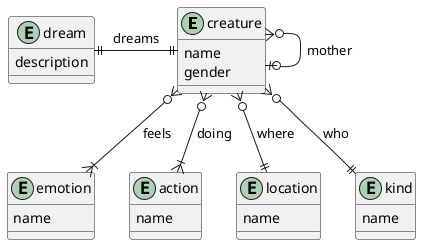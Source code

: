 @startuml High-level ER-Diagram

entity creature {
  name
  gender
}

entity dream {
  description
}

entity emotion {
  name
}

entity action {
  name
}

entity location {
  name
}

entity kind {
  name
}



creature }o-d-||kind : who
creature }o-d-||location : where
creature }o-d-|{ emotion : feels
creature }o-d-|{ action : doing
creature }o-d-o| creature : mother
creature ||-l-|| dream : dreams

@enduml